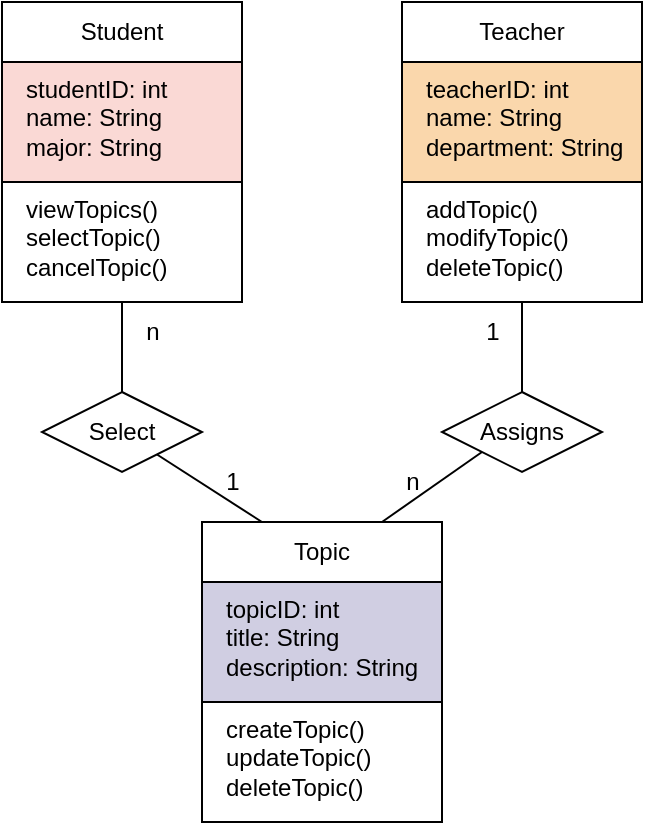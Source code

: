 <mxfile>
    <diagram id="8xbR1ZEhlR9GmMKLKSwN" name="ERD">
        <mxGraphModel dx="784" dy="552" grid="1" gridSize="10" guides="1" tooltips="1" connect="1" arrows="1" fold="1" page="1" pageScale="1" pageWidth="827" pageHeight="1169" math="0" shadow="0">
            <root>
                <mxCell id="0"/>
                <mxCell id="1" parent="0"/>
                <mxCell id="10" value="" style="group" vertex="1" connectable="0" parent="1">
                    <mxGeometry x="420" y="435" width="130" height="150" as="geometry"/>
                </mxCell>
                <mxCell id="11" value="" style="rounded=0;whiteSpace=wrap;html=1;" vertex="1" parent="10">
                    <mxGeometry y="90" width="120" height="60" as="geometry"/>
                </mxCell>
                <mxCell id="12" value="" style="rounded=0;whiteSpace=wrap;html=1;fillColor=#fad7ac;strokeColor=default;" vertex="1" parent="10">
                    <mxGeometry y="30" width="120" height="60" as="geometry"/>
                </mxCell>
                <mxCell id="13" value="teacherID: int&lt;br&gt;name: String&lt;br&gt;department: String" style="text;whiteSpace=wrap;html=1;" vertex="1" parent="10">
                    <mxGeometry x="10" y="30" width="120" height="50" as="geometry"/>
                </mxCell>
                <mxCell id="14" value="addTopic()&lt;br&gt;modifyTopic()&lt;br&gt;deleteTopic()" style="text;whiteSpace=wrap;html=1;" vertex="1" parent="10">
                    <mxGeometry x="10" y="90" width="120" height="40" as="geometry"/>
                </mxCell>
                <mxCell id="15" value="Teacher" style="rounded=0;whiteSpace=wrap;html=1;" vertex="1" parent="10">
                    <mxGeometry width="120" height="30" as="geometry"/>
                </mxCell>
                <mxCell id="16" value="" style="group" vertex="1" connectable="0" parent="1">
                    <mxGeometry x="320" y="695" width="120" height="150" as="geometry"/>
                </mxCell>
                <mxCell id="17" value="Topic" style="rounded=0;whiteSpace=wrap;html=1;" vertex="1" parent="16">
                    <mxGeometry width="120" height="30" as="geometry"/>
                </mxCell>
                <mxCell id="18" value="" style="rounded=0;whiteSpace=wrap;html=1;fillColor=#d0cee2;strokeColor=default;" vertex="1" parent="16">
                    <mxGeometry y="30" width="120" height="60" as="geometry"/>
                </mxCell>
                <mxCell id="19" value="" style="rounded=0;whiteSpace=wrap;html=1;" vertex="1" parent="16">
                    <mxGeometry y="90" width="120" height="60" as="geometry"/>
                </mxCell>
                <mxCell id="20" value="topicID: int&lt;br&gt;title: String&lt;br&gt;description: String" style="text;whiteSpace=wrap;html=1;" vertex="1" parent="16">
                    <mxGeometry x="10" y="30" width="110" height="90" as="geometry"/>
                </mxCell>
                <mxCell id="21" value="createTopic()&lt;br&gt;updateTopic()&lt;br&gt;deleteTopic()" style="text;whiteSpace=wrap;html=1;" vertex="1" parent="16">
                    <mxGeometry x="10" y="90" width="110" height="40" as="geometry"/>
                </mxCell>
                <mxCell id="22" value="" style="group" vertex="1" connectable="0" parent="1">
                    <mxGeometry x="220" y="435" width="120" height="150" as="geometry"/>
                </mxCell>
                <mxCell id="23" value="Student" style="rounded=0;whiteSpace=wrap;html=1;" vertex="1" parent="22">
                    <mxGeometry width="120" height="30" as="geometry"/>
                </mxCell>
                <mxCell id="24" value="" style="rounded=0;whiteSpace=wrap;html=1;fillColor=#fad9d5;strokeColor=default;" vertex="1" parent="22">
                    <mxGeometry y="30" width="120" height="60" as="geometry"/>
                </mxCell>
                <mxCell id="25" value="" style="rounded=0;whiteSpace=wrap;html=1;" vertex="1" parent="22">
                    <mxGeometry y="90" width="120" height="60" as="geometry"/>
                </mxCell>
                <mxCell id="26" value="studentID: int&lt;br&gt;name: String&lt;br&gt;major: String" style="text;whiteSpace=wrap;html=1;" vertex="1" parent="22">
                    <mxGeometry x="10" y="30" width="100" height="90" as="geometry"/>
                </mxCell>
                <mxCell id="27" value="viewTopics()&lt;br&gt;selectTopic()&lt;br&gt;cancelTopic()" style="text;whiteSpace=wrap;html=1;" vertex="1" parent="22">
                    <mxGeometry x="10" y="90" width="110" height="40" as="geometry"/>
                </mxCell>
                <mxCell id="37" value="Select" style="rhombus;whiteSpace=wrap;html=1;" vertex="1" parent="1">
                    <mxGeometry x="240" y="630" width="80" height="40" as="geometry"/>
                </mxCell>
                <mxCell id="45" style="edgeStyle=none;html=1;exitX=0;exitY=1;exitDx=0;exitDy=0;entryX=0.75;entryY=0;entryDx=0;entryDy=0;endArrow=none;endFill=0;" edge="1" parent="1" source="38" target="17">
                    <mxGeometry relative="1" as="geometry"/>
                </mxCell>
                <mxCell id="38" value="Assigns" style="rhombus;whiteSpace=wrap;html=1;" vertex="1" parent="1">
                    <mxGeometry x="440" y="630" width="80" height="40" as="geometry"/>
                </mxCell>
                <mxCell id="41" value="" style="endArrow=none;html=1;entryX=0.5;entryY=0;entryDx=0;entryDy=0;exitX=0.5;exitY=1;exitDx=0;exitDy=0;" edge="1" parent="1" source="25" target="37">
                    <mxGeometry width="50" height="50" relative="1" as="geometry">
                        <mxPoint x="150" y="700" as="sourcePoint"/>
                        <mxPoint x="200" y="650" as="targetPoint"/>
                    </mxGeometry>
                </mxCell>
                <mxCell id="42" value="" style="endArrow=none;html=1;entryX=0.25;entryY=0;entryDx=0;entryDy=0;" edge="1" parent="1" source="37" target="17">
                    <mxGeometry width="50" height="50" relative="1" as="geometry">
                        <mxPoint x="220" y="720" as="sourcePoint"/>
                        <mxPoint x="270" y="670" as="targetPoint"/>
                    </mxGeometry>
                </mxCell>
                <mxCell id="46" style="edgeStyle=none;html=1;exitX=0.5;exitY=1;exitDx=0;exitDy=0;entryX=0.5;entryY=0;entryDx=0;entryDy=0;endArrow=none;endFill=0;" edge="1" parent="1" source="11" target="38">
                    <mxGeometry relative="1" as="geometry"/>
                </mxCell>
                <mxCell id="47" value="n" style="text;html=1;align=center;verticalAlign=middle;resizable=0;points=[];autosize=1;strokeColor=none;fillColor=none;" vertex="1" parent="1">
                    <mxGeometry x="280" y="585" width="30" height="30" as="geometry"/>
                </mxCell>
                <mxCell id="48" value="1" style="text;html=1;align=center;verticalAlign=middle;resizable=0;points=[];autosize=1;strokeColor=none;fillColor=none;" vertex="1" parent="1">
                    <mxGeometry x="320" y="660" width="30" height="30" as="geometry"/>
                </mxCell>
                <mxCell id="49" value="n" style="text;html=1;align=center;verticalAlign=middle;resizable=0;points=[];autosize=1;strokeColor=none;fillColor=none;" vertex="1" parent="1">
                    <mxGeometry x="410" y="660" width="30" height="30" as="geometry"/>
                </mxCell>
                <mxCell id="50" value="1" style="text;html=1;align=center;verticalAlign=middle;resizable=0;points=[];autosize=1;strokeColor=none;fillColor=none;" vertex="1" parent="1">
                    <mxGeometry x="450" y="585" width="30" height="30" as="geometry"/>
                </mxCell>
            </root>
        </mxGraphModel>
    </diagram>
</mxfile>